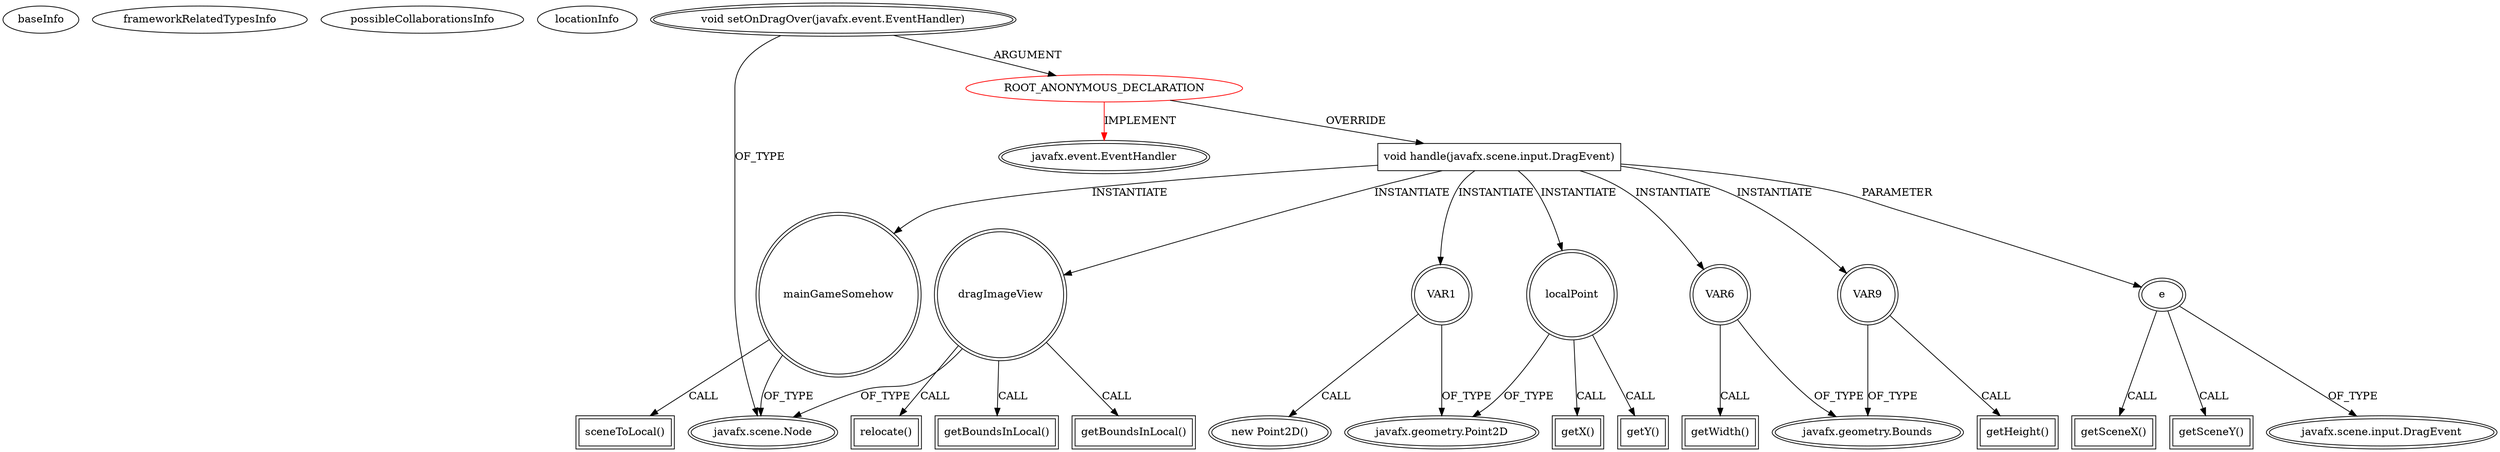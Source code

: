 digraph {
baseInfo[graphId=3908,category="extension_graph",isAnonymous=true,possibleRelation=false]
frameworkRelatedTypesInfo[0="javafx.event.EventHandler"]
possibleCollaborationsInfo[]
locationInfo[projectName="prashker-KingsSGF",filePath="/prashker-KingsSGF/KingsSGF-master/src/uiSam/HexTileView.java",contextSignature="void handle(javafx.scene.input.MouseEvent)",graphId="3908"]
0[label="ROOT_ANONYMOUS_DECLARATION",vertexType="ROOT_ANONYMOUS_DECLARATION",isFrameworkType=false,color=red]
1[label="javafx.event.EventHandler",vertexType="FRAMEWORK_INTERFACE_TYPE",isFrameworkType=true,peripheries=2]
2[label="void setOnDragOver(javafx.event.EventHandler)",vertexType="OUTSIDE_CALL",isFrameworkType=true,peripheries=2]
3[label="javafx.scene.Node",vertexType="FRAMEWORK_CLASS_TYPE",isFrameworkType=true,peripheries=2]
4[label="void handle(javafx.scene.input.DragEvent)",vertexType="OVERRIDING_METHOD_DECLARATION",isFrameworkType=false,shape=box]
5[label="e",vertexType="PARAMETER_DECLARATION",isFrameworkType=true,peripheries=2]
6[label="javafx.scene.input.DragEvent",vertexType="FRAMEWORK_CLASS_TYPE",isFrameworkType=true,peripheries=2]
7[label="mainGameSomehow",vertexType="VARIABLE_EXPRESION",isFrameworkType=true,peripheries=2,shape=circle]
8[label="sceneToLocal()",vertexType="INSIDE_CALL",isFrameworkType=true,peripheries=2,shape=box]
11[label="VAR1",vertexType="VARIABLE_EXPRESION",isFrameworkType=true,peripheries=2,shape=circle]
12[label="javafx.geometry.Point2D",vertexType="FRAMEWORK_CLASS_TYPE",isFrameworkType=true,peripheries=2]
10[label="new Point2D()",vertexType="CONSTRUCTOR_CALL",isFrameworkType=true,peripheries=2]
14[label="getSceneX()",vertexType="INSIDE_CALL",isFrameworkType=true,peripheries=2,shape=box]
16[label="getSceneY()",vertexType="INSIDE_CALL",isFrameworkType=true,peripheries=2,shape=box]
17[label="dragImageView",vertexType="VARIABLE_EXPRESION",isFrameworkType=true,peripheries=2,shape=circle]
18[label="relocate()",vertexType="INSIDE_CALL",isFrameworkType=true,peripheries=2,shape=box]
20[label="localPoint",vertexType="VARIABLE_EXPRESION",isFrameworkType=true,peripheries=2,shape=circle]
21[label="getX()",vertexType="INSIDE_CALL",isFrameworkType=true,peripheries=2,shape=box]
23[label="VAR6",vertexType="VARIABLE_EXPRESION",isFrameworkType=true,peripheries=2,shape=circle]
25[label="javafx.geometry.Bounds",vertexType="FRAMEWORK_CLASS_TYPE",isFrameworkType=true,peripheries=2]
24[label="getWidth()",vertexType="INSIDE_CALL",isFrameworkType=true,peripheries=2,shape=box]
27[label="getBoundsInLocal()",vertexType="INSIDE_CALL",isFrameworkType=true,peripheries=2,shape=box]
29[label="getY()",vertexType="INSIDE_CALL",isFrameworkType=true,peripheries=2,shape=box]
30[label="VAR9",vertexType="VARIABLE_EXPRESION",isFrameworkType=true,peripheries=2,shape=circle]
31[label="getHeight()",vertexType="INSIDE_CALL",isFrameworkType=true,peripheries=2,shape=box]
34[label="getBoundsInLocal()",vertexType="INSIDE_CALL",isFrameworkType=true,peripheries=2,shape=box]
0->1[label="IMPLEMENT",color=red]
2->0[label="ARGUMENT"]
2->3[label="OF_TYPE"]
0->4[label="OVERRIDE"]
5->6[label="OF_TYPE"]
4->5[label="PARAMETER"]
4->7[label="INSTANTIATE"]
7->3[label="OF_TYPE"]
7->8[label="CALL"]
4->11[label="INSTANTIATE"]
11->12[label="OF_TYPE"]
11->10[label="CALL"]
5->14[label="CALL"]
5->16[label="CALL"]
4->17[label="INSTANTIATE"]
17->3[label="OF_TYPE"]
17->18[label="CALL"]
4->20[label="INSTANTIATE"]
20->12[label="OF_TYPE"]
20->21[label="CALL"]
4->23[label="INSTANTIATE"]
23->25[label="OF_TYPE"]
23->24[label="CALL"]
17->27[label="CALL"]
20->29[label="CALL"]
4->30[label="INSTANTIATE"]
30->25[label="OF_TYPE"]
30->31[label="CALL"]
17->34[label="CALL"]
}
